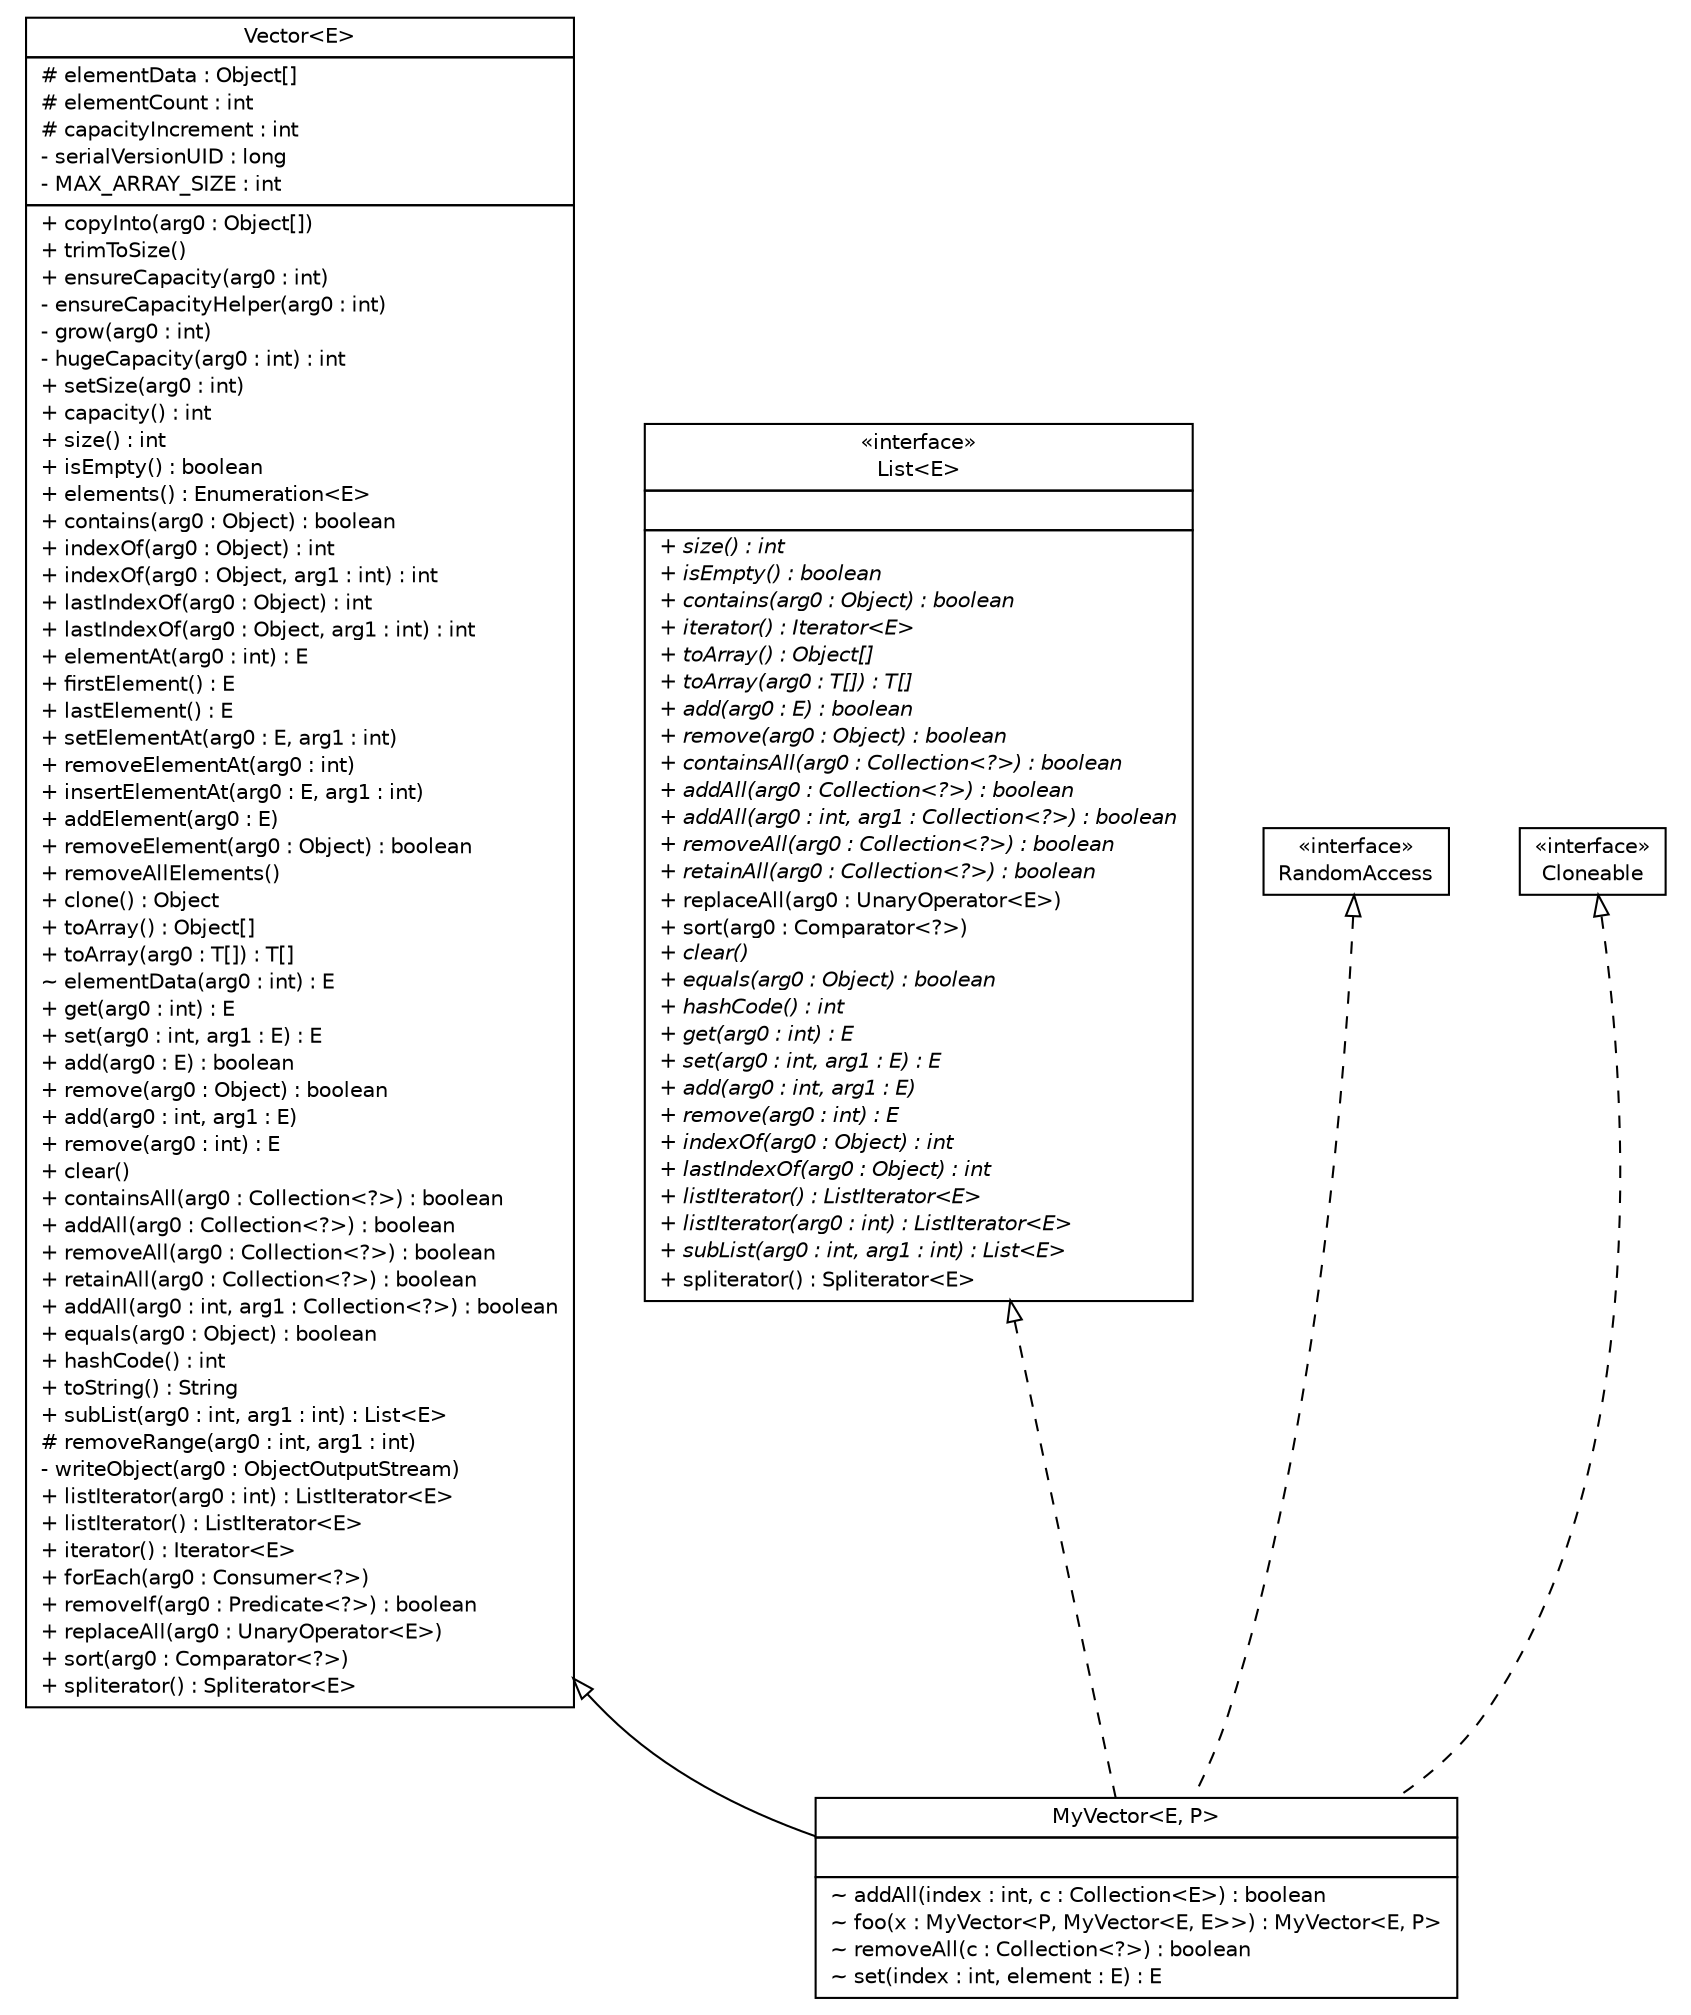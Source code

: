 #!/usr/local/bin/dot
#
# Class diagram 
# Generated by UMLGraph version R5_7_2-10-g442559 (http://www.umlgraph.org/)
#

digraph G {
	edge [fontname="Helvetica",fontsize=10,labelfontname="Helvetica",labelfontsize=10];
	node [fontname="Helvetica",fontsize=10,shape=plaintext];
	nodesep=0.25;
	ranksep=0.5;
	// MyVector<E, P>
	c85 [label=<<table title="MyVector" border="0" cellborder="1" cellspacing="0" cellpadding="2" port="p"><tr><td><table border="0" cellspacing="0" cellpadding="1"><tr><td align="center" balign="center"> MyVector&lt;E, P&gt; </td></tr></table></td></tr><tr><td><table border="0" cellspacing="0" cellpadding="1"><tr><td align="left" balign="left">  </td></tr></table></td></tr><tr><td><table border="0" cellspacing="0" cellpadding="1"><tr><td align="left" balign="left"> ~ addAll(index : int, c : Collection&lt;E&gt;) : boolean </td></tr><tr><td align="left" balign="left"> ~ foo(x : MyVector&lt;P, MyVector&lt;E, E&gt;&gt;) : MyVector&lt;E, P&gt; </td></tr><tr><td align="left" balign="left"> ~ removeAll(c : Collection&lt;?&gt;) : boolean </td></tr><tr><td align="left" balign="left"> ~ set(index : int, element : E) : E </td></tr></table></td></tr></table>>, URL="null", fontname="Helvetica", fontcolor="black", fontsize=10.0];
	//MyVector<E, P> extends java.util.Vector<E>
	c86:p -> c85:p [dir=back,arrowtail=empty];
	//MyVector<E, P> implements java.util.List<E>
	c87:p -> c85:p [dir=back,arrowtail=empty,style=dashed];
	//MyVector<E, P> implements java.util.RandomAccess
	c88:p -> c85:p [dir=back,arrowtail=empty,style=dashed];
	//MyVector<E, P> implements java.lang.Cloneable
	c89:p -> c85:p [dir=back,arrowtail=empty,style=dashed];
	// java.util.RandomAccess
	c88 [label=<<table title="java.util.RandomAccess" border="0" cellborder="1" cellspacing="0" cellpadding="2" port="p" href="http://docs.oracle.com/javase/7/docs/api/java/util/RandomAccess.html" target="_parent"><tr><td><table border="0" cellspacing="0" cellpadding="1"><tr><td align="center" balign="center"> &#171;interface&#187; </td></tr><tr><td align="center" balign="center"> RandomAccess </td></tr></table></td></tr></table>>, URL="http://docs.oracle.com/javase/7/docs/api/java/util/RandomAccess.html", fontname="Helvetica", fontcolor="black", fontsize=10.0];
	// java.util.List<E>
	c87 [label=<<table title="java.util.List" border="0" cellborder="1" cellspacing="0" cellpadding="2" port="p" href="http://docs.oracle.com/javase/7/docs/api/java/util/List.html" target="_parent"><tr><td><table border="0" cellspacing="0" cellpadding="1"><tr><td align="center" balign="center"> &#171;interface&#187; </td></tr><tr><td align="center" balign="center"> List&lt;E&gt; </td></tr></table></td></tr><tr><td><table border="0" cellspacing="0" cellpadding="1"><tr><td align="left" balign="left">  </td></tr></table></td></tr><tr><td><table border="0" cellspacing="0" cellpadding="1"><tr><td align="left" balign="left"><font face="Helvetica" point-size="10.0"><i> + size() : int </i></font></td></tr><tr><td align="left" balign="left"><font face="Helvetica" point-size="10.0"><i> + isEmpty() : boolean </i></font></td></tr><tr><td align="left" balign="left"><font face="Helvetica" point-size="10.0"><i> + contains(arg0 : Object) : boolean </i></font></td></tr><tr><td align="left" balign="left"><font face="Helvetica" point-size="10.0"><i> + iterator() : Iterator&lt;E&gt; </i></font></td></tr><tr><td align="left" balign="left"><font face="Helvetica" point-size="10.0"><i> + toArray() : Object[] </i></font></td></tr><tr><td align="left" balign="left"><font face="Helvetica" point-size="10.0"><i> + toArray(arg0 : T[]) : T[] </i></font></td></tr><tr><td align="left" balign="left"><font face="Helvetica" point-size="10.0"><i> + add(arg0 : E) : boolean </i></font></td></tr><tr><td align="left" balign="left"><font face="Helvetica" point-size="10.0"><i> + remove(arg0 : Object) : boolean </i></font></td></tr><tr><td align="left" balign="left"><font face="Helvetica" point-size="10.0"><i> + containsAll(arg0 : Collection&lt;?&gt;) : boolean </i></font></td></tr><tr><td align="left" balign="left"><font face="Helvetica" point-size="10.0"><i> + addAll(arg0 : Collection&lt;?&gt;) : boolean </i></font></td></tr><tr><td align="left" balign="left"><font face="Helvetica" point-size="10.0"><i> + addAll(arg0 : int, arg1 : Collection&lt;?&gt;) : boolean </i></font></td></tr><tr><td align="left" balign="left"><font face="Helvetica" point-size="10.0"><i> + removeAll(arg0 : Collection&lt;?&gt;) : boolean </i></font></td></tr><tr><td align="left" balign="left"><font face="Helvetica" point-size="10.0"><i> + retainAll(arg0 : Collection&lt;?&gt;) : boolean </i></font></td></tr><tr><td align="left" balign="left"> + replaceAll(arg0 : UnaryOperator&lt;E&gt;) </td></tr><tr><td align="left" balign="left"> + sort(arg0 : Comparator&lt;?&gt;) </td></tr><tr><td align="left" balign="left"><font face="Helvetica" point-size="10.0"><i> + clear() </i></font></td></tr><tr><td align="left" balign="left"><font face="Helvetica" point-size="10.0"><i> + equals(arg0 : Object) : boolean </i></font></td></tr><tr><td align="left" balign="left"><font face="Helvetica" point-size="10.0"><i> + hashCode() : int </i></font></td></tr><tr><td align="left" balign="left"><font face="Helvetica" point-size="10.0"><i> + get(arg0 : int) : E </i></font></td></tr><tr><td align="left" balign="left"><font face="Helvetica" point-size="10.0"><i> + set(arg0 : int, arg1 : E) : E </i></font></td></tr><tr><td align="left" balign="left"><font face="Helvetica" point-size="10.0"><i> + add(arg0 : int, arg1 : E) </i></font></td></tr><tr><td align="left" balign="left"><font face="Helvetica" point-size="10.0"><i> + remove(arg0 : int) : E </i></font></td></tr><tr><td align="left" balign="left"><font face="Helvetica" point-size="10.0"><i> + indexOf(arg0 : Object) : int </i></font></td></tr><tr><td align="left" balign="left"><font face="Helvetica" point-size="10.0"><i> + lastIndexOf(arg0 : Object) : int </i></font></td></tr><tr><td align="left" balign="left"><font face="Helvetica" point-size="10.0"><i> + listIterator() : ListIterator&lt;E&gt; </i></font></td></tr><tr><td align="left" balign="left"><font face="Helvetica" point-size="10.0"><i> + listIterator(arg0 : int) : ListIterator&lt;E&gt; </i></font></td></tr><tr><td align="left" balign="left"><font face="Helvetica" point-size="10.0"><i> + subList(arg0 : int, arg1 : int) : List&lt;E&gt; </i></font></td></tr><tr><td align="left" balign="left"> + spliterator() : Spliterator&lt;E&gt; </td></tr></table></td></tr></table>>, URL="http://docs.oracle.com/javase/7/docs/api/java/util/List.html", fontname="Helvetica", fontcolor="black", fontsize=10.0];
	// java.lang.Cloneable
	c89 [label=<<table title="java.lang.Cloneable" border="0" cellborder="1" cellspacing="0" cellpadding="2" port="p" href="http://docs.oracle.com/javase/7/docs/api/java/lang/Cloneable.html" target="_parent"><tr><td><table border="0" cellspacing="0" cellpadding="1"><tr><td align="center" balign="center"> &#171;interface&#187; </td></tr><tr><td align="center" balign="center"> Cloneable </td></tr></table></td></tr></table>>, URL="http://docs.oracle.com/javase/7/docs/api/java/lang/Cloneable.html", fontname="Helvetica", fontcolor="black", fontsize=10.0];
	// java.util.Vector<E>
	c86 [label=<<table title="java.util.Vector" border="0" cellborder="1" cellspacing="0" cellpadding="2" port="p" href="http://docs.oracle.com/javase/7/docs/api/java/util/Vector.html" target="_parent"><tr><td><table border="0" cellspacing="0" cellpadding="1"><tr><td align="center" balign="center"> Vector&lt;E&gt; </td></tr></table></td></tr><tr><td><table border="0" cellspacing="0" cellpadding="1"><tr><td align="left" balign="left"> # elementData : Object[] </td></tr><tr><td align="left" balign="left"> # elementCount : int </td></tr><tr><td align="left" balign="left"> # capacityIncrement : int </td></tr><tr><td align="left" balign="left"> - serialVersionUID : long </td></tr><tr><td align="left" balign="left"> - MAX_ARRAY_SIZE : int </td></tr></table></td></tr><tr><td><table border="0" cellspacing="0" cellpadding="1"><tr><td align="left" balign="left"> + copyInto(arg0 : Object[]) </td></tr><tr><td align="left" balign="left"> + trimToSize() </td></tr><tr><td align="left" balign="left"> + ensureCapacity(arg0 : int) </td></tr><tr><td align="left" balign="left"> - ensureCapacityHelper(arg0 : int) </td></tr><tr><td align="left" balign="left"> - grow(arg0 : int) </td></tr><tr><td align="left" balign="left"> - hugeCapacity(arg0 : int) : int </td></tr><tr><td align="left" balign="left"> + setSize(arg0 : int) </td></tr><tr><td align="left" balign="left"> + capacity() : int </td></tr><tr><td align="left" balign="left"> + size() : int </td></tr><tr><td align="left" balign="left"> + isEmpty() : boolean </td></tr><tr><td align="left" balign="left"> + elements() : Enumeration&lt;E&gt; </td></tr><tr><td align="left" balign="left"> + contains(arg0 : Object) : boolean </td></tr><tr><td align="left" balign="left"> + indexOf(arg0 : Object) : int </td></tr><tr><td align="left" balign="left"> + indexOf(arg0 : Object, arg1 : int) : int </td></tr><tr><td align="left" balign="left"> + lastIndexOf(arg0 : Object) : int </td></tr><tr><td align="left" balign="left"> + lastIndexOf(arg0 : Object, arg1 : int) : int </td></tr><tr><td align="left" balign="left"> + elementAt(arg0 : int) : E </td></tr><tr><td align="left" balign="left"> + firstElement() : E </td></tr><tr><td align="left" balign="left"> + lastElement() : E </td></tr><tr><td align="left" balign="left"> + setElementAt(arg0 : E, arg1 : int) </td></tr><tr><td align="left" balign="left"> + removeElementAt(arg0 : int) </td></tr><tr><td align="left" balign="left"> + insertElementAt(arg0 : E, arg1 : int) </td></tr><tr><td align="left" balign="left"> + addElement(arg0 : E) </td></tr><tr><td align="left" balign="left"> + removeElement(arg0 : Object) : boolean </td></tr><tr><td align="left" balign="left"> + removeAllElements() </td></tr><tr><td align="left" balign="left"> + clone() : Object </td></tr><tr><td align="left" balign="left"> + toArray() : Object[] </td></tr><tr><td align="left" balign="left"> + toArray(arg0 : T[]) : T[] </td></tr><tr><td align="left" balign="left"> ~ elementData(arg0 : int) : E </td></tr><tr><td align="left" balign="left"> + get(arg0 : int) : E </td></tr><tr><td align="left" balign="left"> + set(arg0 : int, arg1 : E) : E </td></tr><tr><td align="left" balign="left"> + add(arg0 : E) : boolean </td></tr><tr><td align="left" balign="left"> + remove(arg0 : Object) : boolean </td></tr><tr><td align="left" balign="left"> + add(arg0 : int, arg1 : E) </td></tr><tr><td align="left" balign="left"> + remove(arg0 : int) : E </td></tr><tr><td align="left" balign="left"> + clear() </td></tr><tr><td align="left" balign="left"> + containsAll(arg0 : Collection&lt;?&gt;) : boolean </td></tr><tr><td align="left" balign="left"> + addAll(arg0 : Collection&lt;?&gt;) : boolean </td></tr><tr><td align="left" balign="left"> + removeAll(arg0 : Collection&lt;?&gt;) : boolean </td></tr><tr><td align="left" balign="left"> + retainAll(arg0 : Collection&lt;?&gt;) : boolean </td></tr><tr><td align="left" balign="left"> + addAll(arg0 : int, arg1 : Collection&lt;?&gt;) : boolean </td></tr><tr><td align="left" balign="left"> + equals(arg0 : Object) : boolean </td></tr><tr><td align="left" balign="left"> + hashCode() : int </td></tr><tr><td align="left" balign="left"> + toString() : String </td></tr><tr><td align="left" balign="left"> + subList(arg0 : int, arg1 : int) : List&lt;E&gt; </td></tr><tr><td align="left" balign="left"> # removeRange(arg0 : int, arg1 : int) </td></tr><tr><td align="left" balign="left"> - writeObject(arg0 : ObjectOutputStream) </td></tr><tr><td align="left" balign="left"> + listIterator(arg0 : int) : ListIterator&lt;E&gt; </td></tr><tr><td align="left" balign="left"> + listIterator() : ListIterator&lt;E&gt; </td></tr><tr><td align="left" balign="left"> + iterator() : Iterator&lt;E&gt; </td></tr><tr><td align="left" balign="left"> + forEach(arg0 : Consumer&lt;?&gt;) </td></tr><tr><td align="left" balign="left"> + removeIf(arg0 : Predicate&lt;?&gt;) : boolean </td></tr><tr><td align="left" balign="left"> + replaceAll(arg0 : UnaryOperator&lt;E&gt;) </td></tr><tr><td align="left" balign="left"> + sort(arg0 : Comparator&lt;?&gt;) </td></tr><tr><td align="left" balign="left"> + spliterator() : Spliterator&lt;E&gt; </td></tr></table></td></tr></table>>, URL="http://docs.oracle.com/javase/7/docs/api/java/util/Vector.html", fontname="Helvetica", fontcolor="black", fontsize=10.0];
}

